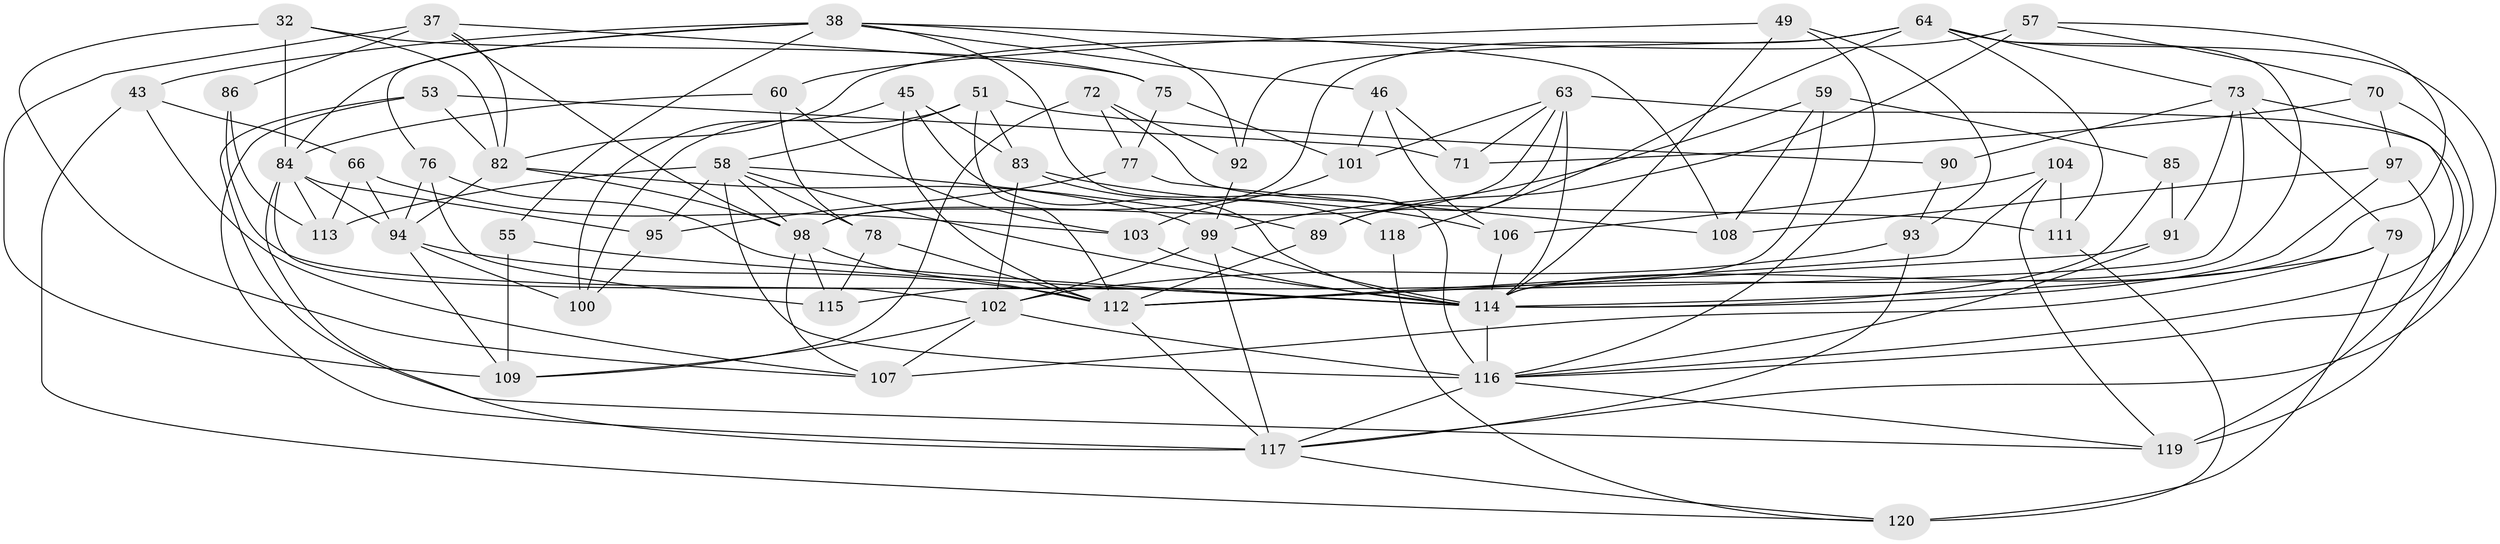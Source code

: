 // original degree distribution, {4: 1.0}
// Generated by graph-tools (version 1.1) at 2025/57/03/09/25 04:57:11]
// undirected, 60 vertices, 152 edges
graph export_dot {
graph [start="1"]
  node [color=gray90,style=filled];
  32 [super="+23"];
  37 [super="+5"];
  38 [super="+24"];
  43;
  45;
  46;
  49;
  51 [super="+13"];
  53;
  55;
  57;
  58 [super="+2+33+54+28"];
  59;
  60;
  63 [super="+35"];
  64 [super="+42"];
  66;
  70;
  71;
  72;
  73 [super="+3+41"];
  75;
  76 [super="+69"];
  77;
  78;
  79 [super="+44"];
  82 [super="+12+39"];
  83 [super="+11"];
  84 [super="+48"];
  85;
  86;
  89;
  90;
  91 [super="+68"];
  92;
  93;
  94 [super="+40"];
  95;
  97;
  98 [super="+81"];
  99 [super="+31+67"];
  100;
  101;
  102 [super="+56"];
  103;
  104;
  106;
  107 [super="+25"];
  108;
  109 [super="+16"];
  111;
  112 [super="+9+36+19"];
  113;
  114 [super="+17+21+18+88+110+105"];
  115 [super="+4"];
  116 [super="+96+61"];
  117 [super="+65+52"];
  118;
  119 [super="+87"];
  120 [super="+74"];
  32 -- 75;
  32 -- 84 [weight=3];
  32 -- 82;
  32 -- 107;
  37 -- 82;
  37 -- 86 [weight=2];
  37 -- 98;
  37 -- 75;
  37 -- 109;
  38 -- 92;
  38 -- 116;
  38 -- 76;
  38 -- 84;
  38 -- 55;
  38 -- 43;
  38 -- 108;
  38 -- 46;
  43 -- 107;
  43 -- 66;
  43 -- 120;
  45 -- 100;
  45 -- 83;
  45 -- 112;
  45 -- 114;
  46 -- 106;
  46 -- 101;
  46 -- 71;
  49 -- 60;
  49 -- 93;
  49 -- 114;
  49 -- 116;
  51 -- 90 [weight=2];
  51 -- 83;
  51 -- 100;
  51 -- 58;
  51 -- 112;
  53 -- 71;
  53 -- 119;
  53 -- 82;
  53 -- 117;
  55 -- 109 [weight=2];
  55 -- 114;
  57 -- 89;
  57 -- 70;
  57 -- 82;
  57 -- 114;
  58 -- 113;
  58 -- 78;
  58 -- 95;
  58 -- 114 [weight=5];
  58 -- 89;
  58 -- 116;
  58 -- 98;
  59 -- 85;
  59 -- 108;
  59 -- 115;
  59 -- 99;
  60 -- 78;
  60 -- 103;
  60 -- 84;
  63 -- 71;
  63 -- 114 [weight=2];
  63 -- 101;
  63 -- 119 [weight=2];
  63 -- 89;
  63 -- 98;
  64 -- 98 [weight=2];
  64 -- 92;
  64 -- 114;
  64 -- 117;
  64 -- 118;
  64 -- 73;
  64 -- 111;
  66 -- 113;
  66 -- 103;
  66 -- 94;
  70 -- 97;
  70 -- 71;
  70 -- 116;
  72 -- 92;
  72 -- 77;
  72 -- 109;
  72 -- 111;
  73 -- 79 [weight=2];
  73 -- 90;
  73 -- 91 [weight=2];
  73 -- 112;
  73 -- 116;
  75 -- 77;
  75 -- 101;
  76 -- 115 [weight=2];
  76 -- 114 [weight=4];
  76 -- 94;
  77 -- 95;
  77 -- 108;
  78 -- 115;
  78 -- 112;
  79 -- 120 [weight=2];
  79 -- 114;
  79 -- 107;
  82 -- 94 [weight=2];
  82 -- 98;
  82 -- 99;
  83 -- 118 [weight=2];
  83 -- 106;
  83 -- 102;
  84 -- 95;
  84 -- 113;
  84 -- 117;
  84 -- 102;
  84 -- 94;
  85 -- 91 [weight=2];
  85 -- 114;
  86 -- 114;
  86 -- 113;
  89 -- 112;
  90 -- 93;
  91 -- 112;
  91 -- 116;
  92 -- 99;
  93 -- 117;
  93 -- 102;
  94 -- 100;
  94 -- 112;
  94 -- 109;
  95 -- 100;
  97 -- 108;
  97 -- 119;
  97 -- 114;
  98 -- 115 [weight=2];
  98 -- 107;
  98 -- 112;
  99 -- 102;
  99 -- 114 [weight=2];
  99 -- 117 [weight=2];
  101 -- 103;
  102 -- 109;
  102 -- 107 [weight=2];
  102 -- 116;
  103 -- 114;
  104 -- 119;
  104 -- 106;
  104 -- 111;
  104 -- 112;
  106 -- 114;
  111 -- 120;
  112 -- 117;
  114 -- 116 [weight=2];
  116 -- 119;
  116 -- 117 [weight=2];
  117 -- 120;
  118 -- 120;
}

